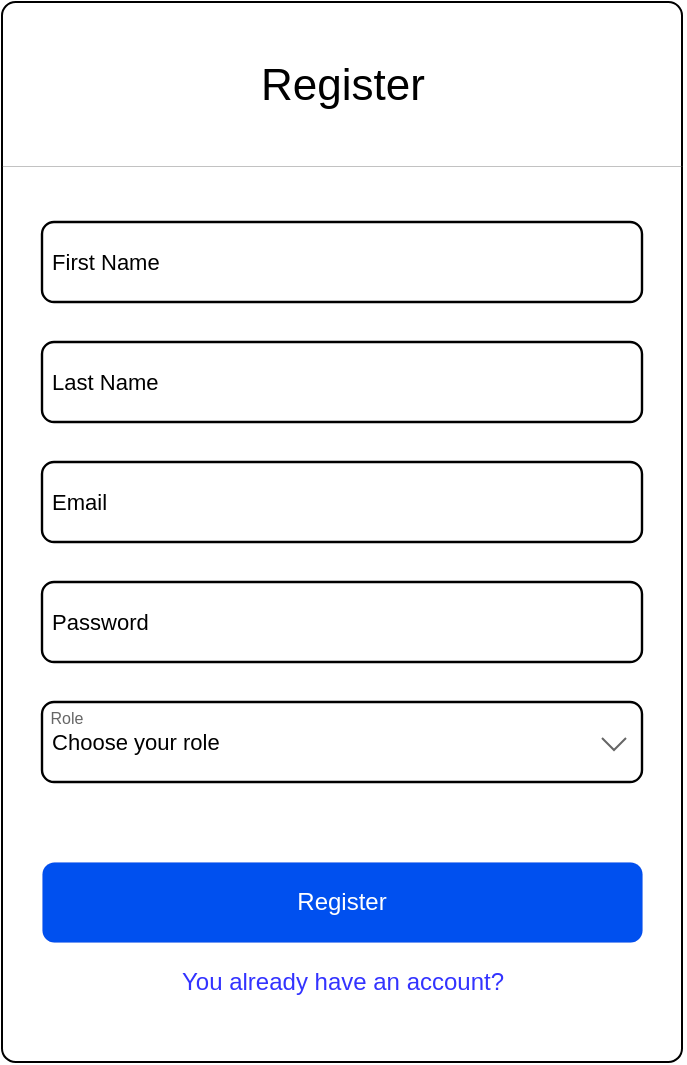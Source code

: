<mxfile version="19.0.3" type="device"><diagram id="BKEKtbX7UNuSLrMuigM0" name="Page-1"><mxGraphModel dx="1185" dy="714" grid="1" gridSize="10" guides="1" tooltips="1" connect="1" arrows="1" fold="1" page="1" pageScale="1" pageWidth="1169" pageHeight="827" math="0" shadow="0"><root><mxCell id="0"/><mxCell id="1" parent="0"/><mxCell id="z99f_Usk3d1U_hV03q1l-1" value="" style="rounded=1;whiteSpace=wrap;html=1;gradientColor=none;fillColor=#FFFFFF;glass=0;shadow=0;sketch=0;labelPadding=0;fillOpacity=100;arcSize=2;" vertex="1" parent="1"><mxGeometry x="370" y="190" width="340" height="530" as="geometry"/></mxCell><mxCell id="z99f_Usk3d1U_hV03q1l-2" value="&amp;nbsp;First Name" style="rounded=1;whiteSpace=wrap;html=1;align=left;fillColor=#FFFFFF;fontColor=#000000;strokeWidth=1.2;fontSize=11;" vertex="1" parent="1"><mxGeometry x="390" y="300" width="300" height="40" as="geometry"/></mxCell><mxCell id="z99f_Usk3d1U_hV03q1l-3" value="&amp;nbsp;Last Name" style="rounded=1;whiteSpace=wrap;html=1;fillColor=#FFFFFF;fontColor=#000000;align=left;strokeWidth=1.2;fontSize=11;" vertex="1" parent="1"><mxGeometry x="390" y="360" width="300" height="40" as="geometry"/></mxCell><mxCell id="z99f_Usk3d1U_hV03q1l-4" value="Register" style="rounded=1;whiteSpace=wrap;html=1;fillColor=#0050ef;fontColor=#ffffff;strokeColor=#001DBC;strokeWidth=0;" vertex="1" parent="1"><mxGeometry x="390" y="620" width="300" height="40" as="geometry"/></mxCell><mxCell id="z99f_Usk3d1U_hV03q1l-5" value="You already have an account?" style="text;html=1;align=center;verticalAlign=middle;resizable=0;points=[];autosize=1;fontColor=#3333FF;" vertex="1" parent="1"><mxGeometry x="450" y="670" width="180" height="20" as="geometry"/></mxCell><mxCell id="z99f_Usk3d1U_hV03q1l-7" value="&lt;font style=&quot;font-size: 22px;&quot;&gt;Register&lt;/font&gt;" style="text;html=1;align=center;verticalAlign=middle;resizable=0;points=[];autosize=1;strokeColor=none;fillColor=none;fontColor=#000000;" vertex="1" parent="1"><mxGeometry x="490" y="222" width="100" height="20" as="geometry"/></mxCell><mxCell id="z99f_Usk3d1U_hV03q1l-8" value="" style="endArrow=none;html=1;rounded=0;fontSize=22;entryX=1;entryY=0.25;entryDx=0;entryDy=0;strokeColor=#666666;strokeWidth=0.2;exitX=0;exitY=0.25;exitDx=0;exitDy=0;" edge="1" parent="1"><mxGeometry width="50" height="50" relative="1" as="geometry"><mxPoint x="370" y="272" as="sourcePoint"/><mxPoint x="710" y="272" as="targetPoint"/></mxGeometry></mxCell><mxCell id="z99f_Usk3d1U_hV03q1l-9" value="&amp;nbsp;Email" style="rounded=1;whiteSpace=wrap;html=1;align=left;fillColor=#FFFFFF;fontColor=#000000;strokeWidth=1.2;fontSize=11;" vertex="1" parent="1"><mxGeometry x="390" y="420" width="300" height="40" as="geometry"/></mxCell><mxCell id="z99f_Usk3d1U_hV03q1l-10" value="&amp;nbsp;Password" style="rounded=1;whiteSpace=wrap;html=1;fillColor=#FFFFFF;fontColor=#000000;align=left;strokeWidth=1.2;fontSize=11;" vertex="1" parent="1"><mxGeometry x="390" y="480" width="300" height="40" as="geometry"/></mxCell><mxCell id="z99f_Usk3d1U_hV03q1l-11" value="&amp;nbsp;Choose your role" style="rounded=1;whiteSpace=wrap;html=1;fillColor=#FFFFFF;fontColor=#000000;align=left;strokeWidth=1.2;fontSize=11;" vertex="1" parent="1"><mxGeometry x="390" y="540" width="300" height="40" as="geometry"/></mxCell><mxCell id="z99f_Usk3d1U_hV03q1l-12" value="&lt;font color=&quot;#666666&quot; style=&quot;font-size: 8px;&quot;&gt;&amp;nbsp;Role&lt;/font&gt;" style="text;html=1;align=left;verticalAlign=middle;resizable=0;points=[];autosize=1;strokeColor=none;fillColor=none;fontSize=8;fontColor=#000000;" vertex="1" parent="1"><mxGeometry x="390" y="538" width="30" height="20" as="geometry"/></mxCell><mxCell id="z99f_Usk3d1U_hV03q1l-50" value="" style="html=1;verticalLabelPosition=bottom;labelBackgroundColor=#ffffff;verticalAlign=top;shadow=0;dashed=0;strokeWidth=1;shape=mxgraph.ios7.misc.down;rounded=1;glass=0;sketch=0;fontSize=8;fillColor=#666666;strokeColor=#666666;" vertex="1" parent="1"><mxGeometry x="670" y="558" width="12" height="6" as="geometry"/></mxCell></root></mxGraphModel></diagram></mxfile>